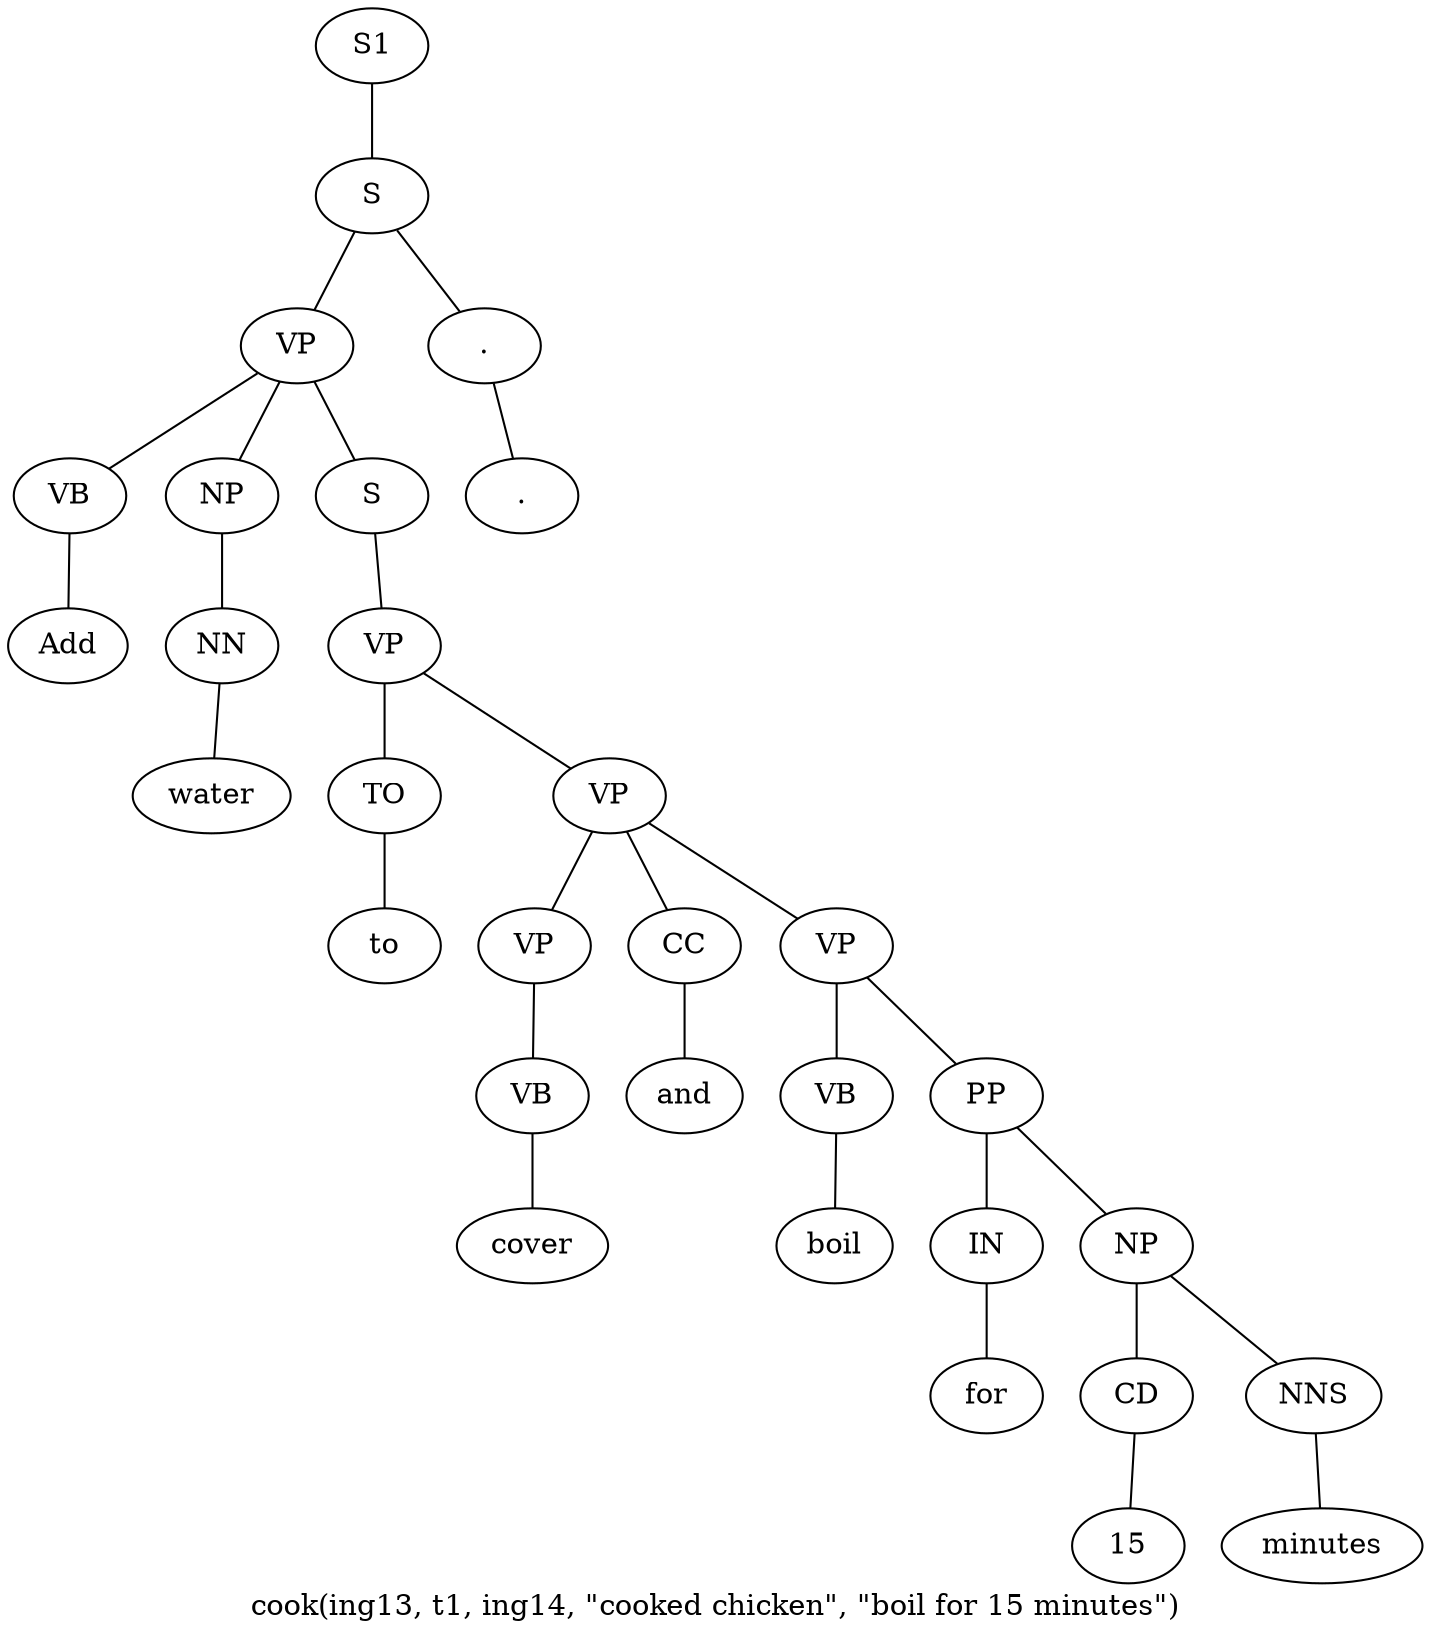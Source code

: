 graph SyntaxGraph {
	label = "cook(ing13, t1, ing14, \"cooked chicken\", \"boil for 15 minutes\")";
	Node0 [label="S1"];
	Node1 [label="S"];
	Node2 [label="VP"];
	Node3 [label="VB"];
	Node4 [label="Add"];
	Node5 [label="NP"];
	Node6 [label="NN"];
	Node7 [label="water"];
	Node8 [label="S"];
	Node9 [label="VP"];
	Node10 [label="TO"];
	Node11 [label="to"];
	Node12 [label="VP"];
	Node13 [label="VP"];
	Node14 [label="VB"];
	Node15 [label="cover"];
	Node16 [label="CC"];
	Node17 [label="and"];
	Node18 [label="VP"];
	Node19 [label="VB"];
	Node20 [label="boil"];
	Node21 [label="PP"];
	Node22 [label="IN"];
	Node23 [label="for"];
	Node24 [label="NP"];
	Node25 [label="CD"];
	Node26 [label="15"];
	Node27 [label="NNS"];
	Node28 [label="minutes"];
	Node29 [label="."];
	Node30 [label="."];

	Node0 -- Node1;
	Node1 -- Node2;
	Node1 -- Node29;
	Node2 -- Node3;
	Node2 -- Node5;
	Node2 -- Node8;
	Node3 -- Node4;
	Node5 -- Node6;
	Node6 -- Node7;
	Node8 -- Node9;
	Node9 -- Node10;
	Node9 -- Node12;
	Node10 -- Node11;
	Node12 -- Node13;
	Node12 -- Node16;
	Node12 -- Node18;
	Node13 -- Node14;
	Node14 -- Node15;
	Node16 -- Node17;
	Node18 -- Node19;
	Node18 -- Node21;
	Node19 -- Node20;
	Node21 -- Node22;
	Node21 -- Node24;
	Node22 -- Node23;
	Node24 -- Node25;
	Node24 -- Node27;
	Node25 -- Node26;
	Node27 -- Node28;
	Node29 -- Node30;
}